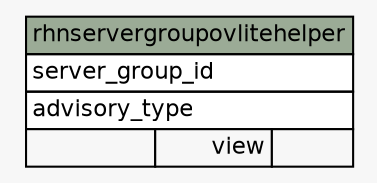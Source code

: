// dot 2.26.0 on Linux 2.6.32-504.el6.x86_64
// SchemaSpy rev 590
digraph "rhnservergroupovlitehelper" {
  graph [
    rankdir="RL"
    bgcolor="#f7f7f7"
    nodesep="0.18"
    ranksep="0.46"
    fontname="Helvetica"
    fontsize="11"
  ];
  node [
    fontname="Helvetica"
    fontsize="11"
    shape="plaintext"
  ];
  edge [
    arrowsize="0.8"
  ];
  "rhnservergroupovlitehelper" [
    label=<
    <TABLE BORDER="0" CELLBORDER="1" CELLSPACING="0" BGCOLOR="#ffffff">
      <TR><TD COLSPAN="3" BGCOLOR="#9bab96" ALIGN="CENTER">rhnservergroupovlitehelper</TD></TR>
      <TR><TD PORT="server_group_id" COLSPAN="3" ALIGN="LEFT">server_group_id</TD></TR>
      <TR><TD PORT="advisory_type" COLSPAN="3" ALIGN="LEFT">advisory_type</TD></TR>
      <TR><TD ALIGN="LEFT" BGCOLOR="#f7f7f7">  </TD><TD ALIGN="RIGHT" BGCOLOR="#f7f7f7">view</TD><TD ALIGN="RIGHT" BGCOLOR="#f7f7f7">  </TD></TR>
    </TABLE>>
    URL="tables/rhnservergroupovlitehelper.html"
    tooltip="rhnservergroupovlitehelper"
  ];
}
